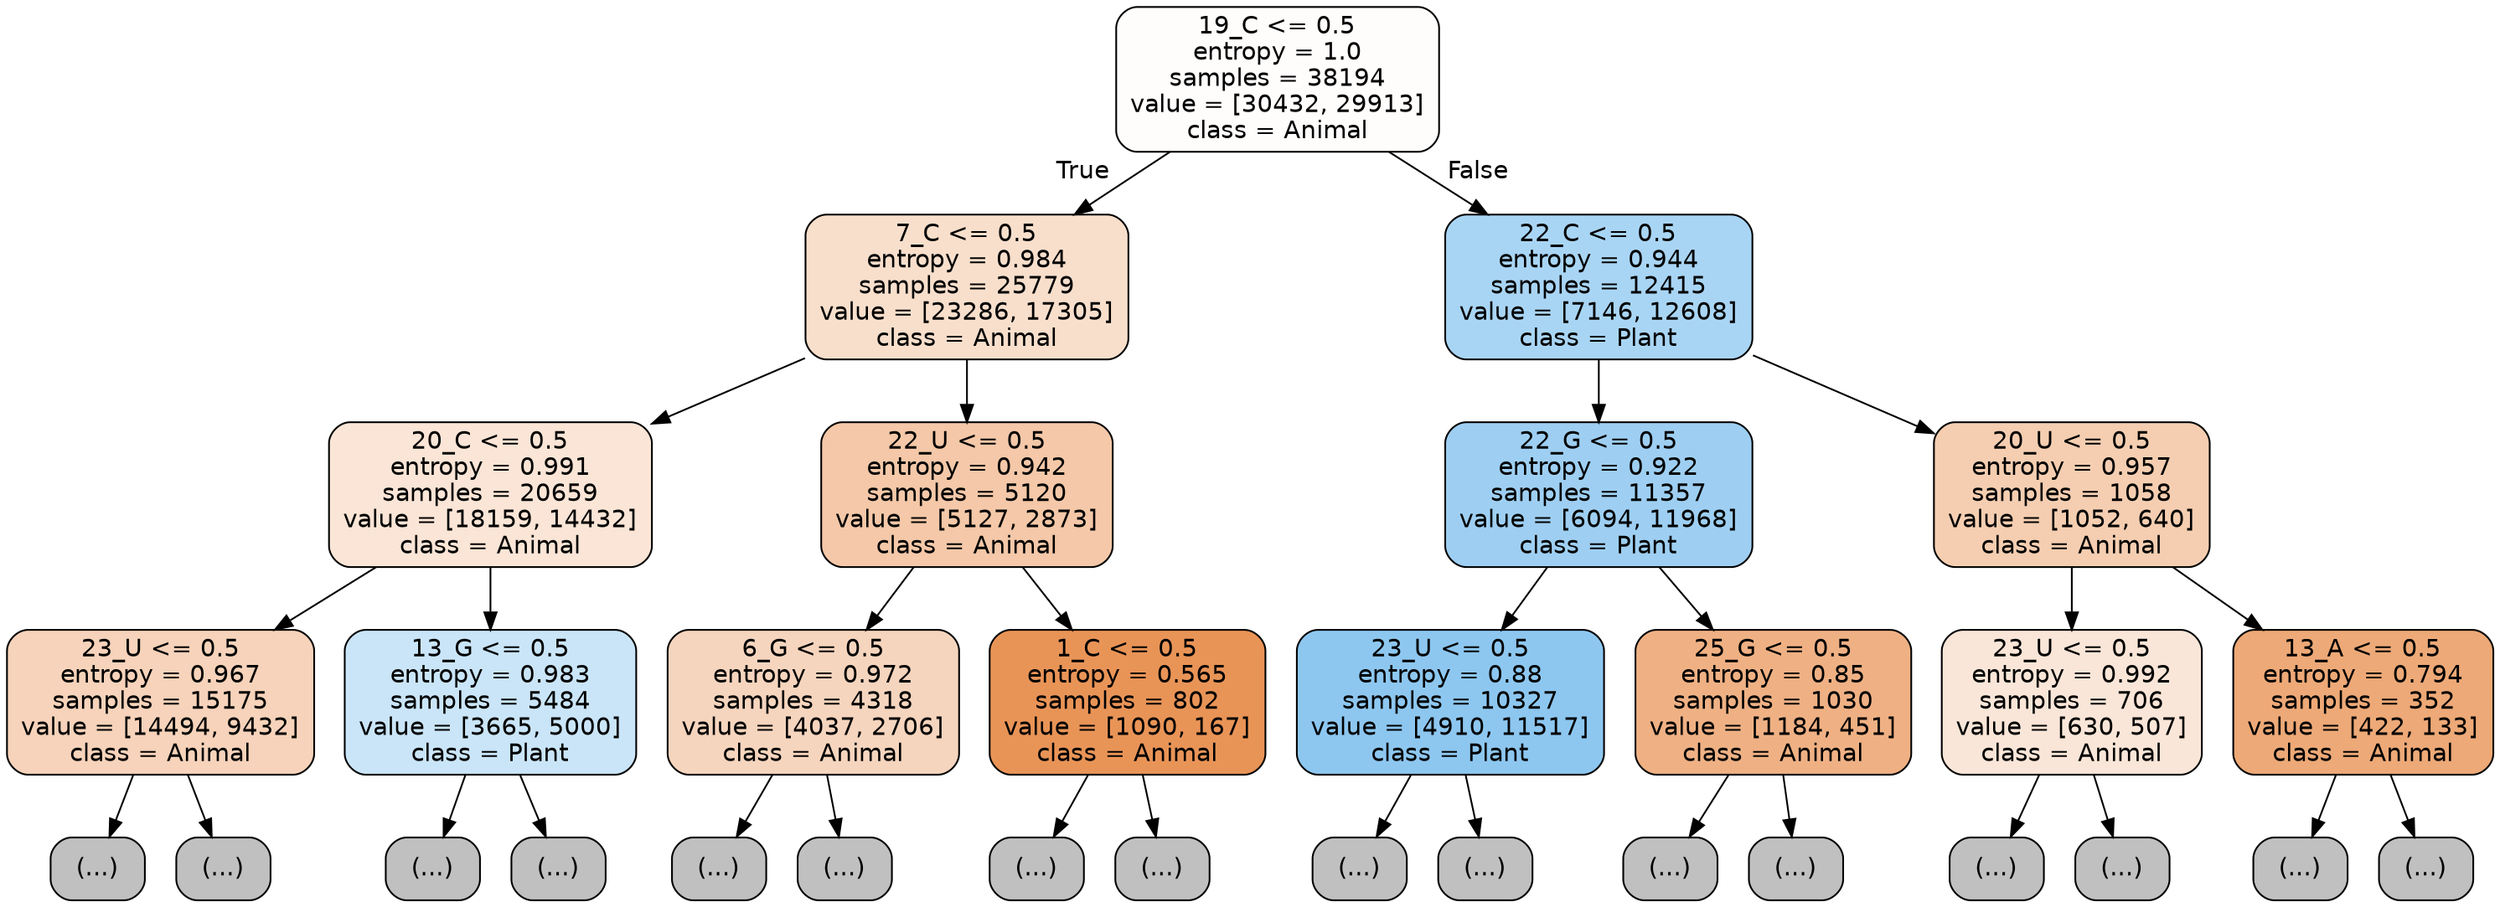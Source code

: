 digraph Tree {
node [shape=box, style="filled, rounded", color="black", fontname="helvetica"] ;
edge [fontname="helvetica"] ;
0 [label="19_C <= 0.5\nentropy = 1.0\nsamples = 38194\nvalue = [30432, 29913]\nclass = Animal", fillcolor="#fffdfc"] ;
1 [label="7_C <= 0.5\nentropy = 0.984\nsamples = 25779\nvalue = [23286, 17305]\nclass = Animal", fillcolor="#f8dfcc"] ;
0 -> 1 [labeldistance=2.5, labelangle=45, headlabel="True"] ;
2 [label="20_C <= 0.5\nentropy = 0.991\nsamples = 20659\nvalue = [18159, 14432]\nclass = Animal", fillcolor="#fae5d6"] ;
1 -> 2 ;
3 [label="23_U <= 0.5\nentropy = 0.967\nsamples = 15175\nvalue = [14494, 9432]\nclass = Animal", fillcolor="#f6d3ba"] ;
2 -> 3 ;
4 [label="(...)", fillcolor="#C0C0C0"] ;
3 -> 4 ;
7581 [label="(...)", fillcolor="#C0C0C0"] ;
3 -> 7581 ;
7904 [label="13_G <= 0.5\nentropy = 0.983\nsamples = 5484\nvalue = [3665, 5000]\nclass = Plant", fillcolor="#cae5f8"] ;
2 -> 7904 ;
7905 [label="(...)", fillcolor="#C0C0C0"] ;
7904 -> 7905 ;
9714 [label="(...)", fillcolor="#C0C0C0"] ;
7904 -> 9714 ;
10333 [label="22_U <= 0.5\nentropy = 0.942\nsamples = 5120\nvalue = [5127, 2873]\nclass = Animal", fillcolor="#f4c8a8"] ;
1 -> 10333 ;
10334 [label="6_G <= 0.5\nentropy = 0.972\nsamples = 4318\nvalue = [4037, 2706]\nclass = Animal", fillcolor="#f6d5be"] ;
10333 -> 10334 ;
10335 [label="(...)", fillcolor="#C0C0C0"] ;
10334 -> 10335 ;
12060 [label="(...)", fillcolor="#C0C0C0"] ;
10334 -> 12060 ;
12581 [label="1_C <= 0.5\nentropy = 0.565\nsamples = 802\nvalue = [1090, 167]\nclass = Animal", fillcolor="#e99457"] ;
10333 -> 12581 ;
12582 [label="(...)", fillcolor="#C0C0C0"] ;
12581 -> 12582 ;
12797 [label="(...)", fillcolor="#C0C0C0"] ;
12581 -> 12797 ;
12846 [label="22_C <= 0.5\nentropy = 0.944\nsamples = 12415\nvalue = [7146, 12608]\nclass = Plant", fillcolor="#a9d5f4"] ;
0 -> 12846 [labeldistance=2.5, labelangle=-45, headlabel="False"] ;
12847 [label="22_G <= 0.5\nentropy = 0.922\nsamples = 11357\nvalue = [6094, 11968]\nclass = Plant", fillcolor="#9ecff2"] ;
12846 -> 12847 ;
12848 [label="23_U <= 0.5\nentropy = 0.88\nsamples = 10327\nvalue = [4910, 11517]\nclass = Plant", fillcolor="#8dc7f0"] ;
12847 -> 12848 ;
12849 [label="(...)", fillcolor="#C0C0C0"] ;
12848 -> 12849 ;
15972 [label="(...)", fillcolor="#C0C0C0"] ;
12848 -> 15972 ;
16061 [label="25_G <= 0.5\nentropy = 0.85\nsamples = 1030\nvalue = [1184, 451]\nclass = Animal", fillcolor="#efb184"] ;
12847 -> 16061 ;
16062 [label="(...)", fillcolor="#C0C0C0"] ;
16061 -> 16062 ;
16549 [label="(...)", fillcolor="#C0C0C0"] ;
16061 -> 16549 ;
16572 [label="20_U <= 0.5\nentropy = 0.957\nsamples = 1058\nvalue = [1052, 640]\nclass = Animal", fillcolor="#f5ceb1"] ;
12846 -> 16572 ;
16573 [label="23_U <= 0.5\nentropy = 0.992\nsamples = 706\nvalue = [630, 507]\nclass = Animal", fillcolor="#fae6d8"] ;
16572 -> 16573 ;
16574 [label="(...)", fillcolor="#C0C0C0"] ;
16573 -> 16574 ;
16915 [label="(...)", fillcolor="#C0C0C0"] ;
16573 -> 16915 ;
16958 [label="13_A <= 0.5\nentropy = 0.794\nsamples = 352\nvalue = [422, 133]\nclass = Animal", fillcolor="#eda977"] ;
16572 -> 16958 ;
16959 [label="(...)", fillcolor="#C0C0C0"] ;
16958 -> 16959 ;
17080 [label="(...)", fillcolor="#C0C0C0"] ;
16958 -> 17080 ;
}